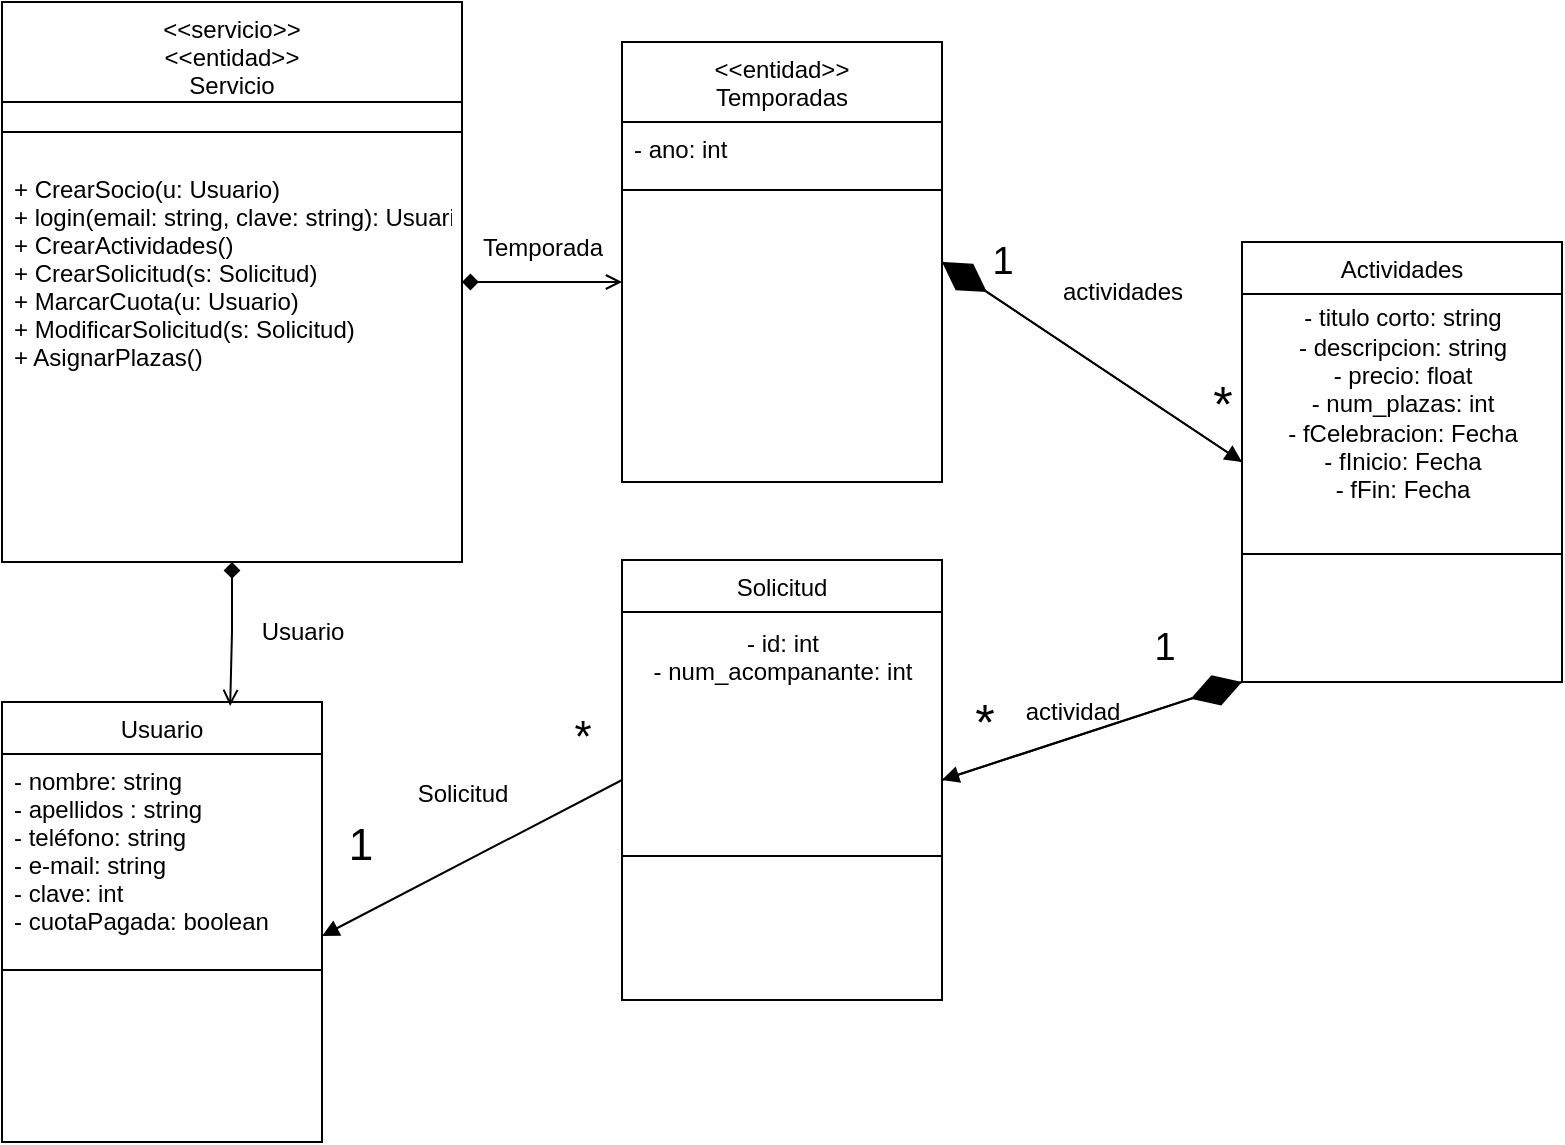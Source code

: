 <mxfile version="24.7.17">
  <diagram name="Página-1" id="O8ame7vIbd4A4EjlfzHj">
    <mxGraphModel grid="1" page="1" gridSize="10" guides="1" tooltips="1" connect="1" arrows="1" fold="1" pageScale="1" pageWidth="1169" pageHeight="827" math="0" shadow="0">
      <root>
        <mxCell id="0" />
        <mxCell id="1" parent="0" />
        <mxCell id="SPpaXbMlkaCAZpu2yXnR-38" value="Actividades" style="swimlane;fontStyle=0;align=center;verticalAlign=top;childLayout=stackLayout;horizontal=1;startSize=26;horizontalStack=0;resizeParent=1;resizeLast=0;collapsible=1;marginBottom=0;rounded=0;shadow=0;strokeWidth=1;" vertex="1" parent="1">
          <mxGeometry x="1500" y="500" width="160" height="220" as="geometry">
            <mxRectangle x="550" y="140" width="160" height="26" as="alternateBounds" />
          </mxGeometry>
        </mxCell>
        <mxCell id="SPpaXbMlkaCAZpu2yXnR-97" value="&lt;div&gt;- titulo corto: string&lt;/div&gt;&lt;div&gt;- descripcion: string&lt;/div&gt;&lt;div&gt;- precio: float&lt;/div&gt;&lt;div&gt;- num_plazas: int&lt;/div&gt;&lt;div&gt;- fCelebracion: Fecha&lt;/div&gt;&lt;div&gt;- fInicio: Fecha&lt;br&gt;- fFin: Fecha&lt;br&gt;&lt;/div&gt;" style="text;html=1;align=center;verticalAlign=middle;resizable=0;points=[];autosize=1;strokeColor=none;fillColor=none;" vertex="1" parent="SPpaXbMlkaCAZpu2yXnR-38">
          <mxGeometry y="26" width="160" height="110" as="geometry" />
        </mxCell>
        <mxCell id="SPpaXbMlkaCAZpu2yXnR-39" value="" style="line;html=1;strokeWidth=1;align=left;verticalAlign=middle;spacingTop=-1;spacingLeft=3;spacingRight=3;rotatable=0;labelPosition=right;points=[];portConstraint=eastwest;" vertex="1" parent="SPpaXbMlkaCAZpu2yXnR-38">
          <mxGeometry y="136" width="160" height="40" as="geometry" />
        </mxCell>
        <mxCell id="SPpaXbMlkaCAZpu2yXnR-40" value="Usuario" style="swimlane;fontStyle=0;align=center;verticalAlign=top;childLayout=stackLayout;horizontal=1;startSize=26;horizontalStack=0;resizeParent=1;resizeLast=0;collapsible=1;marginBottom=0;rounded=0;shadow=0;strokeWidth=1;" vertex="1" parent="1">
          <mxGeometry x="880" y="730" width="160" height="220" as="geometry">
            <mxRectangle x="550" y="140" width="160" height="26" as="alternateBounds" />
          </mxGeometry>
        </mxCell>
        <mxCell id="SPpaXbMlkaCAZpu2yXnR-41" value="- nombre: string&#xa;- apellidos : string&#xa;- teléfono: string&#xa;- e-mail: string&#xa;- clave: int&#xa;- cuotaPagada: boolean&#xa;&#xa;&#xa;" style="text;align=left;verticalAlign=top;spacingLeft=4;spacingRight=4;overflow=hidden;rotatable=0;points=[[0,0.5],[1,0.5]];portConstraint=eastwest;rounded=0;shadow=0;html=0;" vertex="1" parent="SPpaXbMlkaCAZpu2yXnR-40">
          <mxGeometry y="26" width="160" height="104" as="geometry" />
        </mxCell>
        <mxCell id="SPpaXbMlkaCAZpu2yXnR-42" value="" style="line;html=1;strokeWidth=1;align=left;verticalAlign=middle;spacingTop=-1;spacingLeft=3;spacingRight=3;rotatable=0;labelPosition=right;points=[];portConstraint=eastwest;" vertex="1" parent="SPpaXbMlkaCAZpu2yXnR-40">
          <mxGeometry y="130" width="160" height="8" as="geometry" />
        </mxCell>
        <mxCell id="SPpaXbMlkaCAZpu2yXnR-45" value="Solicitud" style="swimlane;fontStyle=0;align=center;verticalAlign=top;childLayout=stackLayout;horizontal=1;startSize=26;horizontalStack=0;resizeParent=1;resizeLast=0;collapsible=1;marginBottom=0;rounded=0;shadow=0;strokeWidth=1;" vertex="1" parent="1">
          <mxGeometry x="1190" y="659" width="160" height="220" as="geometry">
            <mxRectangle x="550" y="140" width="160" height="26" as="alternateBounds" />
          </mxGeometry>
        </mxCell>
        <mxCell id="SPpaXbMlkaCAZpu2yXnR-100" value="&lt;div&gt;- id: int&lt;/div&gt;&lt;div&gt;- num_acompanante: int&lt;/div&gt;&lt;div&gt;&lt;br&gt;&lt;/div&gt;" style="text;html=1;align=center;verticalAlign=middle;resizable=0;points=[];autosize=1;strokeColor=none;fillColor=none;" vertex="1" parent="SPpaXbMlkaCAZpu2yXnR-45">
          <mxGeometry y="26" width="160" height="60" as="geometry" />
        </mxCell>
        <mxCell id="SPpaXbMlkaCAZpu2yXnR-46" value="" style="line;html=1;strokeWidth=1;align=left;verticalAlign=middle;spacingTop=-1;spacingLeft=3;spacingRight=3;rotatable=0;labelPosition=right;points=[];portConstraint=eastwest;" vertex="1" parent="SPpaXbMlkaCAZpu2yXnR-45">
          <mxGeometry y="86" width="160" height="124" as="geometry" />
        </mxCell>
        <mxCell id="SPpaXbMlkaCAZpu2yXnR-47" value="&lt;&lt;entidad&gt;&gt;&#xa;Temporadas" style="swimlane;fontStyle=0;align=center;verticalAlign=top;childLayout=stackLayout;horizontal=1;startSize=40;horizontalStack=0;resizeParent=1;resizeLast=0;collapsible=1;marginBottom=0;rounded=0;shadow=0;strokeWidth=1;" vertex="1" parent="1">
          <mxGeometry x="1190" y="400" width="160" height="220" as="geometry">
            <mxRectangle x="550" y="140" width="160" height="26" as="alternateBounds" />
          </mxGeometry>
        </mxCell>
        <mxCell id="SPpaXbMlkaCAZpu2yXnR-48" value="- ano: int&#xa;" style="text;align=left;verticalAlign=top;spacingLeft=4;spacingRight=4;overflow=hidden;rotatable=0;points=[[0,0.5],[1,0.5]];portConstraint=eastwest;rounded=0;shadow=0;html=0;" vertex="1" parent="SPpaXbMlkaCAZpu2yXnR-47">
          <mxGeometry y="40" width="160" height="30" as="geometry" />
        </mxCell>
        <mxCell id="SPpaXbMlkaCAZpu2yXnR-49" value="" style="line;html=1;strokeWidth=1;align=left;verticalAlign=middle;spacingTop=-1;spacingLeft=3;spacingRight=3;rotatable=0;labelPosition=right;points=[];portConstraint=eastwest;" vertex="1" parent="SPpaXbMlkaCAZpu2yXnR-47">
          <mxGeometry y="70" width="160" height="8" as="geometry" />
        </mxCell>
        <mxCell id="SPpaXbMlkaCAZpu2yXnR-50" value="&#xa;" style="text;align=left;verticalAlign=top;spacingLeft=4;spacingRight=4;overflow=hidden;rotatable=0;points=[[0,0.5],[1,0.5]];portConstraint=eastwest;" vertex="1" parent="SPpaXbMlkaCAZpu2yXnR-47">
          <mxGeometry y="78" width="160" height="26" as="geometry" />
        </mxCell>
        <mxCell id="SPpaXbMlkaCAZpu2yXnR-51" style="edgeStyle=orthogonalEdgeStyle;rounded=0;orthogonalLoop=1;jettySize=auto;html=1;endArrow=open;endFill=0;startArrow=diamond;startFill=1;" edge="1" parent="SPpaXbMlkaCAZpu2yXnR-47">
          <mxGeometry relative="1" as="geometry">
            <mxPoint x="-80" y="120" as="sourcePoint" />
            <mxPoint y="120" as="targetPoint" />
          </mxGeometry>
        </mxCell>
        <mxCell id="SPpaXbMlkaCAZpu2yXnR-52" value="" style="html=1;verticalAlign=bottom;endArrow=block;curved=0;rounded=0;exitX=0;exitY=0.5;exitDx=0;exitDy=0;entryX=1;entryY=0.5;entryDx=0;entryDy=0;" edge="1" parent="1" source="SPpaXbMlkaCAZpu2yXnR-45">
          <mxGeometry width="80" relative="1" as="geometry">
            <mxPoint x="1210" y="680" as="sourcePoint" />
            <mxPoint x="1040" y="847" as="targetPoint" />
          </mxGeometry>
        </mxCell>
        <mxCell id="SPpaXbMlkaCAZpu2yXnR-53" value="&lt;span style=&quot;font-size: 22px;&quot;&gt;*&lt;/span&gt;" style="edgeLabel;html=1;align=center;verticalAlign=middle;resizable=0;points=[];" connectable="0" vertex="1" parent="1">
          <mxGeometry x="1151" y="756" as="geometry">
            <mxPoint x="19" y="-8" as="offset" />
          </mxGeometry>
        </mxCell>
        <mxCell id="SPpaXbMlkaCAZpu2yXnR-54" value="&lt;font style=&quot;font-size: 22px;&quot;&gt;1&lt;/font&gt;" style="edgeLabel;html=1;align=center;verticalAlign=middle;resizable=0;points=[];" connectable="0" vertex="1" parent="1">
          <mxGeometry x="1040" y="810" as="geometry">
            <mxPoint x="19" y="-8" as="offset" />
          </mxGeometry>
        </mxCell>
        <mxCell id="SPpaXbMlkaCAZpu2yXnR-55" value="" style="endArrow=diamondThin;endFill=1;endSize=24;html=1;rounded=0;entryX=0;entryY=1;entryDx=0;entryDy=0;exitX=1;exitY=0.5;exitDx=0;exitDy=0;" edge="1" parent="1" source="SPpaXbMlkaCAZpu2yXnR-45" target="SPpaXbMlkaCAZpu2yXnR-38">
          <mxGeometry width="160" relative="1" as="geometry">
            <mxPoint x="1480" y="730" as="sourcePoint" />
            <mxPoint x="1330" y="686" as="targetPoint" />
          </mxGeometry>
        </mxCell>
        <mxCell id="SPpaXbMlkaCAZpu2yXnR-56" value="&lt;font style=&quot;font-size: 19px;&quot;&gt;1&lt;/font&gt;" style="edgeLabel;html=1;align=center;verticalAlign=middle;resizable=0;points=[];" connectable="0" vertex="1" parent="SPpaXbMlkaCAZpu2yXnR-55">
          <mxGeometry x="0.309" y="-1" relative="1" as="geometry">
            <mxPoint x="12" y="-35" as="offset" />
          </mxGeometry>
        </mxCell>
        <mxCell id="SPpaXbMlkaCAZpu2yXnR-57" value="&lt;font style=&quot;font-size: 25px;&quot;&gt;*&lt;/font&gt;" style="edgeLabel;html=1;align=center;verticalAlign=middle;resizable=0;points=[];" connectable="0" vertex="1" parent="SPpaXbMlkaCAZpu2yXnR-55">
          <mxGeometry x="-0.516" y="1" relative="1" as="geometry">
            <mxPoint x="-15" y="-17" as="offset" />
          </mxGeometry>
        </mxCell>
        <mxCell id="SPpaXbMlkaCAZpu2yXnR-58" value="" style="html=1;verticalAlign=bottom;endArrow=block;curved=0;rounded=0;exitX=0;exitY=1;exitDx=0;exitDy=0;" edge="1" parent="1" source="SPpaXbMlkaCAZpu2yXnR-38">
          <mxGeometry width="80" relative="1" as="geometry">
            <mxPoint x="1440" y="810" as="sourcePoint" />
            <mxPoint x="1350" y="769" as="targetPoint" />
          </mxGeometry>
        </mxCell>
        <mxCell id="SPpaXbMlkaCAZpu2yXnR-59" value="" style="html=1;verticalAlign=bottom;endArrow=block;curved=0;rounded=0;exitX=1;exitY=0.5;exitDx=0;exitDy=0;entryX=0;entryY=0.5;entryDx=0;entryDy=0;" edge="1" parent="1" source="SPpaXbMlkaCAZpu2yXnR-47" target="SPpaXbMlkaCAZpu2yXnR-38">
          <mxGeometry width="80" relative="1" as="geometry">
            <mxPoint x="1210" y="680" as="sourcePoint" />
            <mxPoint x="1290" y="680" as="targetPoint" />
          </mxGeometry>
        </mxCell>
        <mxCell id="SPpaXbMlkaCAZpu2yXnR-60" value="" style="endArrow=diamondThin;endFill=1;endSize=24;html=1;rounded=0;entryX=1;entryY=0.5;entryDx=0;entryDy=0;exitX=0;exitY=0.5;exitDx=0;exitDy=0;" edge="1" parent="1" source="SPpaXbMlkaCAZpu2yXnR-38" target="SPpaXbMlkaCAZpu2yXnR-47">
          <mxGeometry width="160" relative="1" as="geometry">
            <mxPoint x="1170" y="680" as="sourcePoint" />
            <mxPoint x="1330" y="680" as="targetPoint" />
          </mxGeometry>
        </mxCell>
        <mxCell id="SPpaXbMlkaCAZpu2yXnR-61" value="&lt;font style=&quot;font-size: 19px;&quot;&gt;1&lt;/font&gt;" style="edgeLabel;html=1;align=center;verticalAlign=middle;resizable=0;points=[];" connectable="0" vertex="1" parent="1">
          <mxGeometry x="1380" y="510" as="geometry" />
        </mxCell>
        <mxCell id="SPpaXbMlkaCAZpu2yXnR-62" value="&lt;font style=&quot;font-size: 25px;&quot;&gt;*&lt;/font&gt;" style="edgeLabel;html=1;align=center;verticalAlign=middle;resizable=0;points=[];" connectable="0" vertex="1" parent="1">
          <mxGeometry x="1490" y="580" as="geometry" />
        </mxCell>
        <mxCell id="SPpaXbMlkaCAZpu2yXnR-63" value="&lt;&lt;servicio&gt;&gt;&#xa;&lt;&lt;entidad&gt;&gt;&#xa;Servicio&#xa;" style="swimlane;fontStyle=0;align=center;verticalAlign=top;childLayout=stackLayout;horizontal=1;startSize=50;horizontalStack=0;resizeParent=1;resizeLast=0;collapsible=1;marginBottom=0;rounded=0;shadow=0;strokeWidth=1;" vertex="1" parent="1">
          <mxGeometry x="880" y="380" width="230" height="280" as="geometry">
            <mxRectangle x="550" y="140" width="160" height="26" as="alternateBounds" />
          </mxGeometry>
        </mxCell>
        <mxCell id="SPpaXbMlkaCAZpu2yXnR-65" value="" style="line;html=1;strokeWidth=1;align=left;verticalAlign=middle;spacingTop=-1;spacingLeft=3;spacingRight=3;rotatable=0;labelPosition=right;points=[];portConstraint=eastwest;" vertex="1" parent="SPpaXbMlkaCAZpu2yXnR-63">
          <mxGeometry y="50" width="230" height="30" as="geometry" />
        </mxCell>
        <mxCell id="SPpaXbMlkaCAZpu2yXnR-66" value="+ CrearSocio(u: Usuario)&#xa;+ login(email: string, clave: string): Usuario&#xa;+ CrearActividades()&#xa;+ CrearSolicitud(s: Solicitud)&#xa;+ MarcarCuota(u: Usuario)&#xa;+ ModificarSolicitud(s: Solicitud)&#xa;+ AsignarPlazas()&#xa;" style="text;align=left;verticalAlign=top;spacingLeft=4;spacingRight=4;overflow=hidden;rotatable=0;points=[[0,0.5],[1,0.5]];portConstraint=eastwest;" vertex="1" parent="SPpaXbMlkaCAZpu2yXnR-63">
          <mxGeometry y="80" width="230" height="150" as="geometry" />
        </mxCell>
        <mxCell id="SPpaXbMlkaCAZpu2yXnR-101" style="edgeStyle=orthogonalEdgeStyle;rounded=0;orthogonalLoop=1;jettySize=auto;html=1;endArrow=open;endFill=0;startArrow=diamond;startFill=1;exitX=0.5;exitY=1;exitDx=0;exitDy=0;entryX=0.713;entryY=0.009;entryDx=0;entryDy=0;entryPerimeter=0;" edge="1" parent="1" source="SPpaXbMlkaCAZpu2yXnR-63" target="SPpaXbMlkaCAZpu2yXnR-40">
          <mxGeometry relative="1" as="geometry">
            <mxPoint x="1120" y="530" as="sourcePoint" />
            <mxPoint x="995" y="670" as="targetPoint" />
          </mxGeometry>
        </mxCell>
        <mxCell id="SPpaXbMlkaCAZpu2yXnR-103" value="Temporada" style="text;html=1;align=center;verticalAlign=middle;resizable=0;points=[];autosize=1;strokeColor=none;fillColor=none;" vertex="1" parent="1">
          <mxGeometry x="1110" y="488" width="80" height="30" as="geometry" />
        </mxCell>
        <mxCell id="SPpaXbMlkaCAZpu2yXnR-104" value="Usuario" style="text;html=1;align=center;verticalAlign=middle;resizable=0;points=[];autosize=1;strokeColor=none;fillColor=none;" vertex="1" parent="1">
          <mxGeometry x="1000" y="680" width="60" height="30" as="geometry" />
        </mxCell>
        <mxCell id="U80Ut_Ot2x-N7kMuM5dC-1" value="Solicitud&lt;div&gt;&lt;br&gt;&lt;/div&gt;" style="text;html=1;align=center;verticalAlign=middle;resizable=0;points=[];autosize=1;strokeColor=none;fillColor=none;" vertex="1" parent="1">
          <mxGeometry x="1075" y="763" width="70" height="40" as="geometry" />
        </mxCell>
        <mxCell id="U80Ut_Ot2x-N7kMuM5dC-2" value="actividad" style="text;html=1;align=center;verticalAlign=middle;resizable=0;points=[];autosize=1;strokeColor=none;fillColor=none;" vertex="1" parent="1">
          <mxGeometry x="1380" y="720" width="70" height="30" as="geometry" />
        </mxCell>
        <mxCell id="U80Ut_Ot2x-N7kMuM5dC-3" value="actividades" style="text;html=1;align=center;verticalAlign=middle;resizable=0;points=[];autosize=1;strokeColor=none;fillColor=none;" vertex="1" parent="1">
          <mxGeometry x="1400" y="510" width="80" height="30" as="geometry" />
        </mxCell>
      </root>
    </mxGraphModel>
  </diagram>
</mxfile>
